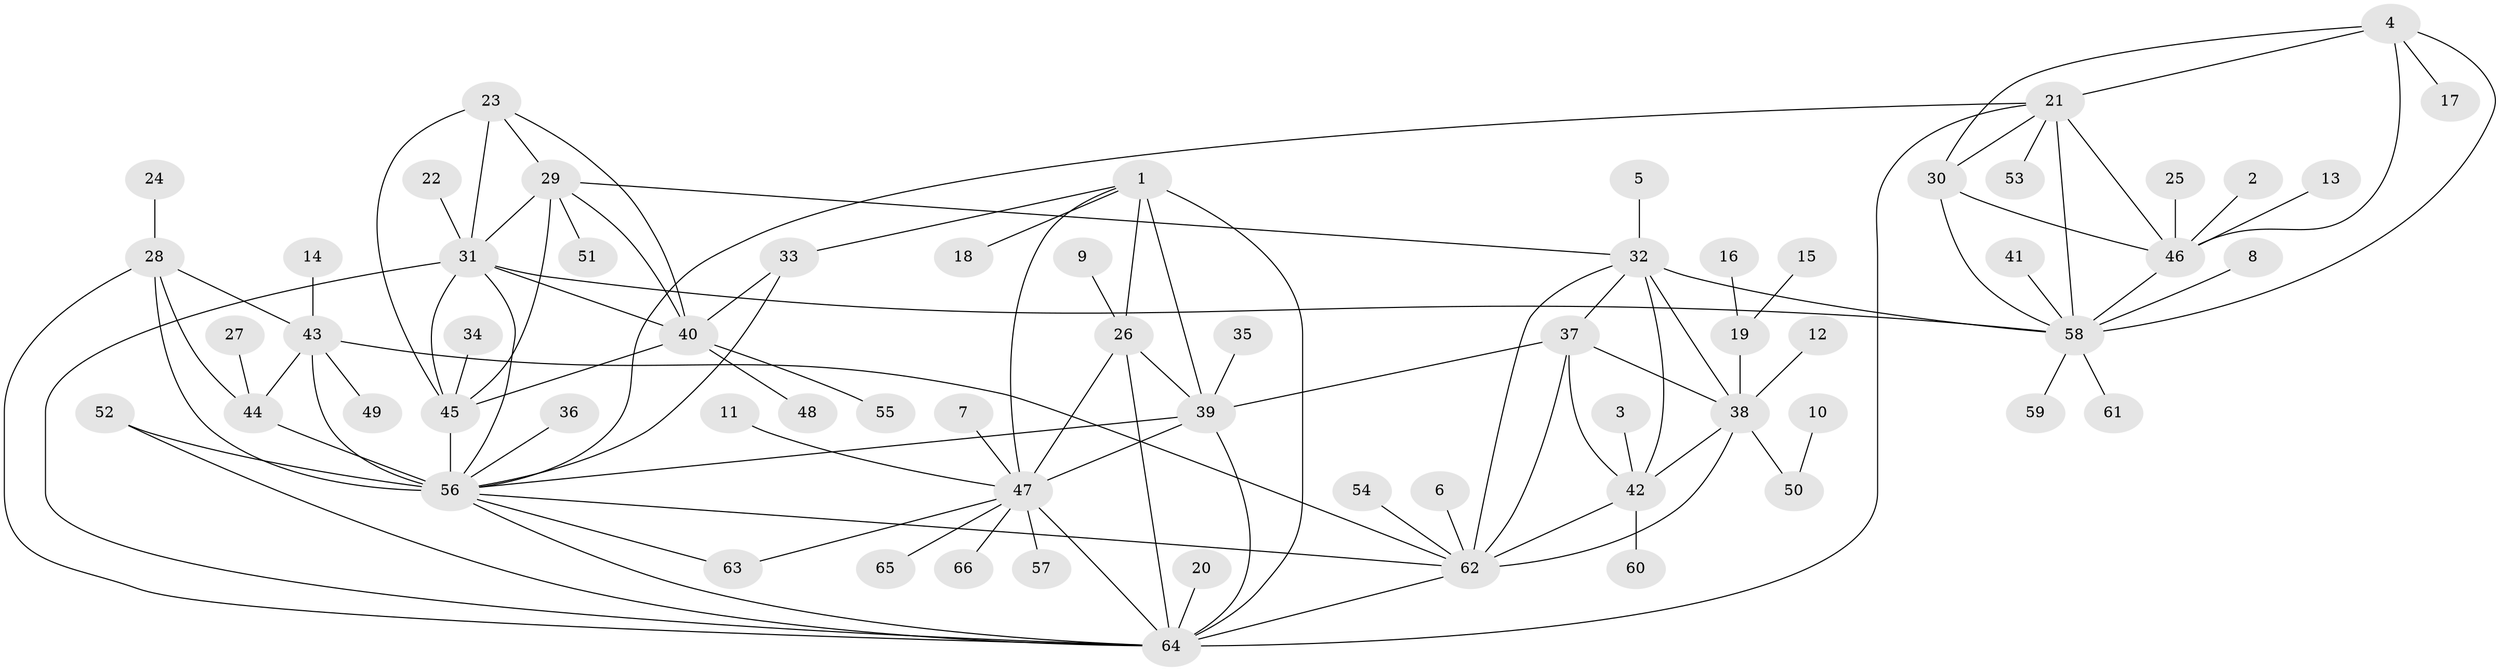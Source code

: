 // original degree distribution, {8: 0.045454545454545456, 7: 0.05303030303030303, 6: 0.015151515151515152, 9: 0.03787878787878788, 13: 0.007575757575757576, 10: 0.030303030303030304, 12: 0.015151515151515152, 5: 0.015151515151515152, 11: 0.007575757575757576, 2: 0.16666666666666666, 1: 0.553030303030303, 4: 0.030303030303030304, 3: 0.022727272727272728}
// Generated by graph-tools (version 1.1) at 2025/46/03/06/25 01:46:57]
// undirected, 66 vertices, 107 edges
graph export_dot {
graph [start="1"]
  node [color=gray90,style=filled];
  1;
  2;
  3;
  4;
  5;
  6;
  7;
  8;
  9;
  10;
  11;
  12;
  13;
  14;
  15;
  16;
  17;
  18;
  19;
  20;
  21;
  22;
  23;
  24;
  25;
  26;
  27;
  28;
  29;
  30;
  31;
  32;
  33;
  34;
  35;
  36;
  37;
  38;
  39;
  40;
  41;
  42;
  43;
  44;
  45;
  46;
  47;
  48;
  49;
  50;
  51;
  52;
  53;
  54;
  55;
  56;
  57;
  58;
  59;
  60;
  61;
  62;
  63;
  64;
  65;
  66;
  1 -- 18 [weight=1.0];
  1 -- 26 [weight=2.0];
  1 -- 33 [weight=1.0];
  1 -- 39 [weight=2.0];
  1 -- 47 [weight=2.0];
  1 -- 64 [weight=2.0];
  2 -- 46 [weight=1.0];
  3 -- 42 [weight=1.0];
  4 -- 17 [weight=1.0];
  4 -- 21 [weight=2.0];
  4 -- 30 [weight=2.0];
  4 -- 46 [weight=2.0];
  4 -- 58 [weight=2.0];
  5 -- 32 [weight=1.0];
  6 -- 62 [weight=1.0];
  7 -- 47 [weight=1.0];
  8 -- 58 [weight=1.0];
  9 -- 26 [weight=1.0];
  10 -- 50 [weight=1.0];
  11 -- 47 [weight=1.0];
  12 -- 38 [weight=1.0];
  13 -- 46 [weight=1.0];
  14 -- 43 [weight=1.0];
  15 -- 19 [weight=1.0];
  16 -- 19 [weight=1.0];
  19 -- 38 [weight=1.0];
  20 -- 64 [weight=1.0];
  21 -- 30 [weight=1.0];
  21 -- 46 [weight=1.0];
  21 -- 53 [weight=1.0];
  21 -- 56 [weight=1.0];
  21 -- 58 [weight=1.0];
  21 -- 64 [weight=1.0];
  22 -- 31 [weight=1.0];
  23 -- 29 [weight=1.0];
  23 -- 31 [weight=2.0];
  23 -- 40 [weight=1.0];
  23 -- 45 [weight=1.0];
  24 -- 28 [weight=1.0];
  25 -- 46 [weight=1.0];
  26 -- 39 [weight=1.0];
  26 -- 47 [weight=1.0];
  26 -- 64 [weight=1.0];
  27 -- 44 [weight=1.0];
  28 -- 43 [weight=2.0];
  28 -- 44 [weight=1.0];
  28 -- 56 [weight=2.0];
  28 -- 64 [weight=1.0];
  29 -- 31 [weight=2.0];
  29 -- 32 [weight=1.0];
  29 -- 40 [weight=1.0];
  29 -- 45 [weight=1.0];
  29 -- 51 [weight=1.0];
  30 -- 46 [weight=1.0];
  30 -- 58 [weight=1.0];
  31 -- 40 [weight=2.0];
  31 -- 45 [weight=2.0];
  31 -- 56 [weight=1.0];
  31 -- 58 [weight=1.0];
  31 -- 64 [weight=1.0];
  32 -- 37 [weight=1.0];
  32 -- 38 [weight=2.0];
  32 -- 42 [weight=1.0];
  32 -- 58 [weight=1.0];
  32 -- 62 [weight=1.0];
  33 -- 40 [weight=1.0];
  33 -- 56 [weight=2.0];
  34 -- 45 [weight=1.0];
  35 -- 39 [weight=1.0];
  36 -- 56 [weight=1.0];
  37 -- 38 [weight=2.0];
  37 -- 39 [weight=1.0];
  37 -- 42 [weight=1.0];
  37 -- 62 [weight=1.0];
  38 -- 42 [weight=2.0];
  38 -- 50 [weight=1.0];
  38 -- 62 [weight=2.0];
  39 -- 47 [weight=1.0];
  39 -- 56 [weight=1.0];
  39 -- 64 [weight=1.0];
  40 -- 45 [weight=1.0];
  40 -- 48 [weight=1.0];
  40 -- 55 [weight=1.0];
  41 -- 58 [weight=1.0];
  42 -- 60 [weight=1.0];
  42 -- 62 [weight=1.0];
  43 -- 44 [weight=2.0];
  43 -- 49 [weight=1.0];
  43 -- 56 [weight=4.0];
  43 -- 62 [weight=1.0];
  44 -- 56 [weight=2.0];
  45 -- 56 [weight=1.0];
  46 -- 58 [weight=1.0];
  47 -- 57 [weight=1.0];
  47 -- 63 [weight=1.0];
  47 -- 64 [weight=1.0];
  47 -- 65 [weight=1.0];
  47 -- 66 [weight=1.0];
  52 -- 56 [weight=1.0];
  52 -- 64 [weight=1.0];
  54 -- 62 [weight=1.0];
  56 -- 62 [weight=1.0];
  56 -- 63 [weight=1.0];
  56 -- 64 [weight=1.0];
  58 -- 59 [weight=1.0];
  58 -- 61 [weight=1.0];
  62 -- 64 [weight=1.0];
}
